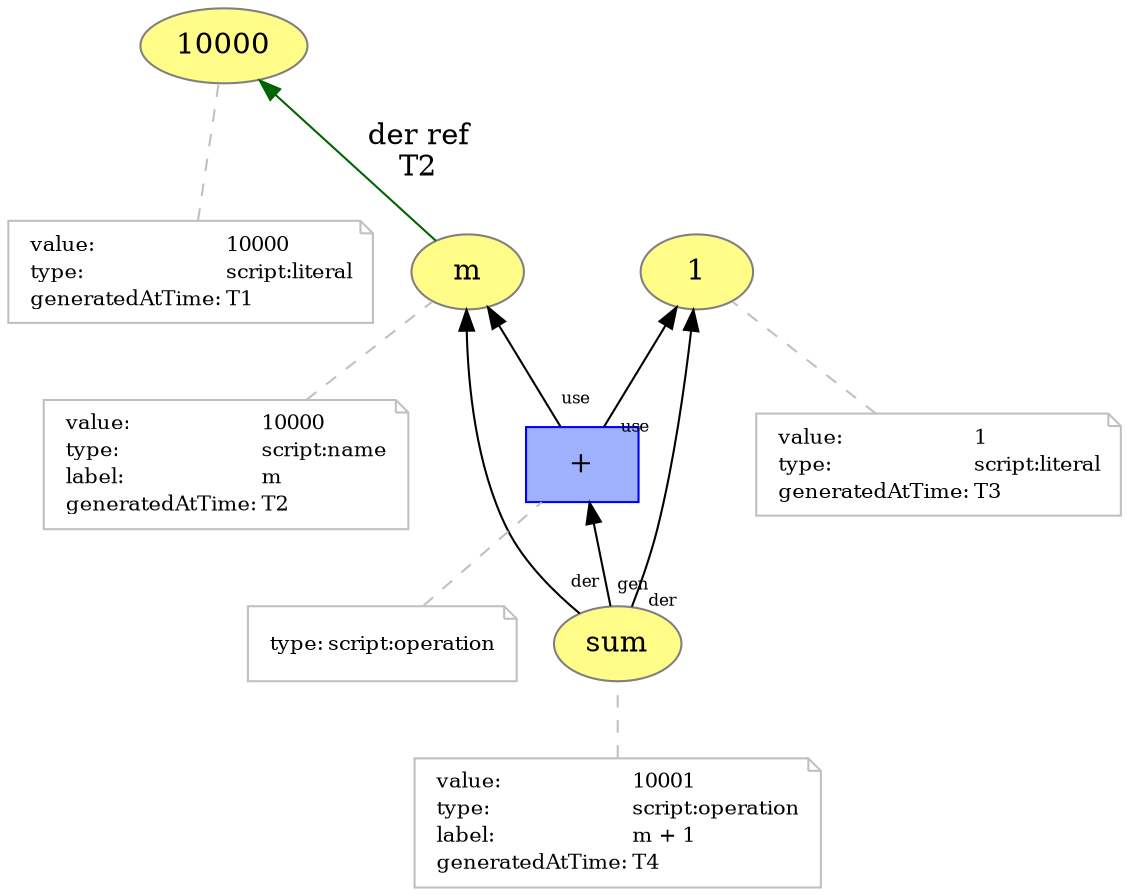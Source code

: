 digraph "PROV" { size="16,12"; rankdir="BT";
"http://example.org/10000" [fillcolor="#FFFC87",color="#808080",style="filled",label="10000",URL="http://example.org/10000"]
"-attrs0" [color="gray",shape="note",fontsize="10",fontcolor="black",label=<<TABLE cellpadding="0" border="0">
	<TR>
	    <TD align="left">value:</TD>
	    <TD align="left">10000</TD>
	</TR>
	<TR>
	    <TD align="left">type:</TD>
	    <TD align="left">script:literal</TD>
	</TR>
	<TR>
	    <TD align="left">generatedAtTime:</TD>
	    <TD align="left">T1</TD>
	</TR>
</TABLE>>]
"-attrs0" -> "http://example.org/10000" [color="gray",style="dashed",arrowhead="none"]
"http://example.org/m" [fillcolor="#FFFC87",color="#808080",style="filled",label="m",URL="http://example.org/m"]
"-attrs1" [color="gray",shape="note",fontsize="10",fontcolor="black",label=<<TABLE cellpadding="0" border="0">
	<TR>
	    <TD align="left">value:</TD>
	    <TD align="left">10000</TD>
	</TR>
	<TR>
	    <TD align="left">type:</TD>
	    <TD align="left">script:name</TD>
	</TR>
	<TR>
	    <TD align="left">label:</TD>
	    <TD align="left">m</TD>
	</TR>
	<TR>
	    <TD align="left">generatedAtTime:</TD>
	    <TD align="left">T2</TD>
	</TR>
</TABLE>>]
"-attrs1" -> "http://example.org/m" [color="gray",style="dashed",arrowhead="none"]
"http://example.org/m" -> "http://example.org/10000" [labelfontsize="8",labeldistance="1.5",color="darkgreen",labelangle="60.0",rotation="20",label="der ref
T2"]
"http://example.org/1" [fillcolor="#FFFC87",color="#808080",style="filled",label="1",URL="http://example.org/1"]
"-attrs2" [color="gray",shape="note",fontsize="10",fontcolor="black",label=<<TABLE cellpadding="0" border="0">
	<TR>
	    <TD align="left">value:</TD>
	    <TD align="left">1</TD>
	</TR>
	<TR>
	    <TD align="left">type:</TD>
	    <TD align="left">script:literal</TD>
	</TR>
	<TR>
	    <TD align="left">generatedAtTime:</TD>
	    <TD align="left">T3</TD>
	</TR>
</TABLE>>]
"-attrs2" -> "http://example.org/1" [color="gray",style="dashed",arrowhead="none"]
"http://example.org/sum" [fillcolor="#FFFC87",color="#808080",style="filled",label="sum",URL="http://example.org/sum"]
"-attrs3" [color="gray",shape="note",fontsize="10",fontcolor="black",label=<<TABLE cellpadding="0" border="0">
	<TR>
	    <TD align="left">value:</TD>
	    <TD align="left">10001</TD>
	</TR>
	<TR>
	    <TD align="left">type:</TD>
	    <TD align="left">script:operation</TD>
	</TR>
	<TR>
	    <TD align="left">label:</TD>
	    <TD align="left">m + 1</TD>
	</TR>
	<TR>
	    <TD align="left">generatedAtTime:</TD>
	    <TD align="left">T4</TD>
	</TR>
</TABLE>>]
"-attrs3" -> "http://example.org/sum" [color="gray",style="dashed",arrowhead="none"]
"http://example.org/+" [fillcolor="#9FB1FC",color="#0000FF",shape="polygon",sides="4",style="filled",label="+",URL="http://example.org/+"]
"-attrs4" [color="gray",shape="note",fontsize="10",fontcolor="black",label=<<TABLE cellpadding="0" border="0">
	<TR>
	    <TD align="left">type:</TD>
	    <TD align="left">script:operation</TD>
	</TR>
</TABLE>>]
"-attrs4" -> "http://example.org/+" [color="gray",style="dashed",arrowhead="none"]
"http://example.org/+" -> "http://example.org/m" [labelfontsize="8",labeldistance="1.5",labelangle="60.0",rotation="20",taillabel="use"]
"http://example.org/+" -> "http://example.org/1" [labelfontsize="8",labeldistance="1.5",labelangle="60.0",rotation="20",taillabel="use"]
"http://example.org/sum" -> "http://example.org/+" [labelfontsize="8",labeldistance="1.5",labelangle="60.0",rotation="20",taillabel="gen"]
"http://example.org/sum" -> "http://example.org/m" [labelfontsize="8",labeldistance="1.5",labelangle="60.0",rotation="20",taillabel="der"]
"http://example.org/sum" -> "http://example.org/1" [labelfontsize="8",labeldistance="1.5",labelangle="60.0",rotation="20",taillabel="der"]
}